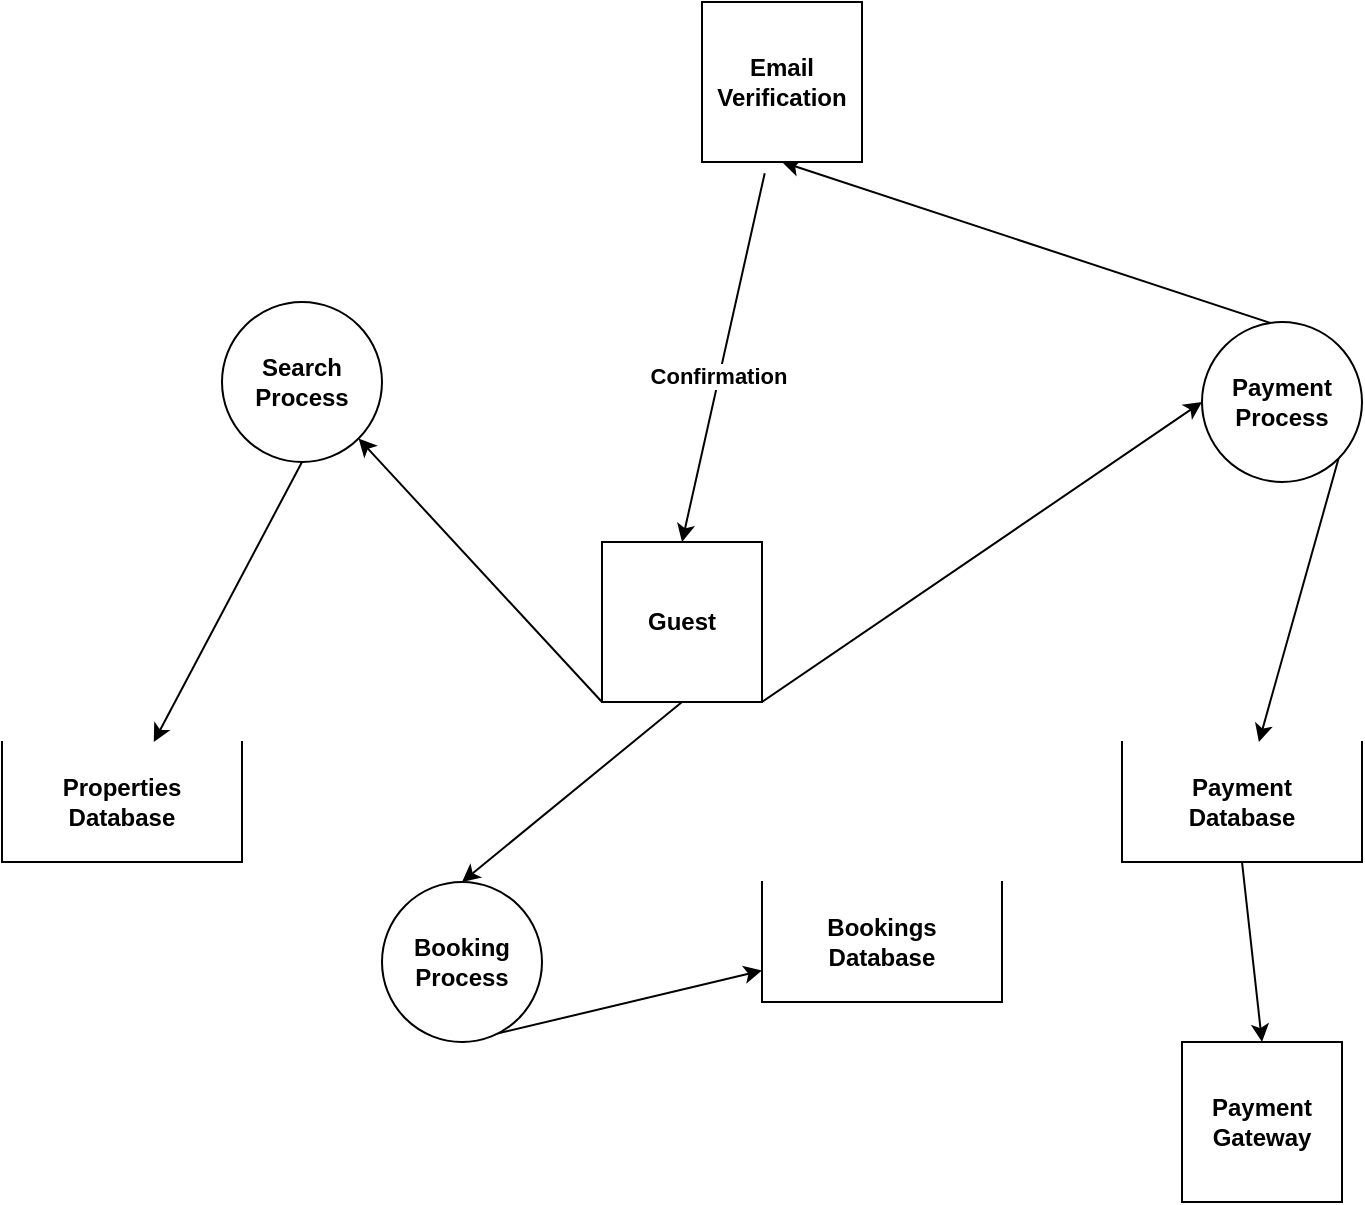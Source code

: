 <mxfile version="28.1.2">
  <diagram name="Page-1" id="ESckblY4qrmDCxvkxFEI">
    <mxGraphModel dx="1280" dy="680" grid="1" gridSize="10" guides="1" tooltips="1" connect="1" arrows="1" fold="1" page="1" pageScale="1" pageWidth="850" pageHeight="1100" math="0" shadow="0">
      <root>
        <mxCell id="0" />
        <mxCell id="1" parent="0" />
        <mxCell id="-ilZWSPBh2E636epSN4n-10" style="rounded=0;orthogonalLoop=1;jettySize=auto;html=1;exitX=0;exitY=1;exitDx=0;exitDy=0;entryX=1;entryY=1;entryDx=0;entryDy=0;" edge="1" parent="1" source="-ilZWSPBh2E636epSN4n-1" target="-ilZWSPBh2E636epSN4n-2">
          <mxGeometry relative="1" as="geometry" />
        </mxCell>
        <mxCell id="-ilZWSPBh2E636epSN4n-12" style="rounded=0;orthogonalLoop=1;jettySize=auto;html=1;exitX=0.5;exitY=1;exitDx=0;exitDy=0;entryX=0.5;entryY=0;entryDx=0;entryDy=0;" edge="1" parent="1" source="-ilZWSPBh2E636epSN4n-1" target="-ilZWSPBh2E636epSN4n-4">
          <mxGeometry relative="1" as="geometry" />
        </mxCell>
        <mxCell id="-ilZWSPBh2E636epSN4n-1" value="&lt;b&gt;Guest&lt;/b&gt;" style="whiteSpace=wrap;html=1;aspect=fixed;" vertex="1" parent="1">
          <mxGeometry x="440" y="370" width="80" height="80" as="geometry" />
        </mxCell>
        <mxCell id="-ilZWSPBh2E636epSN4n-11" style="rounded=0;orthogonalLoop=1;jettySize=auto;html=1;exitX=0.5;exitY=1;exitDx=0;exitDy=0;" edge="1" parent="1" source="-ilZWSPBh2E636epSN4n-2" target="-ilZWSPBh2E636epSN4n-3">
          <mxGeometry relative="1" as="geometry" />
        </mxCell>
        <mxCell id="-ilZWSPBh2E636epSN4n-2" value="&lt;b&gt;Search&lt;br&gt;Process&lt;/b&gt;" style="ellipse;whiteSpace=wrap;html=1;aspect=fixed;" vertex="1" parent="1">
          <mxGeometry x="250" y="250" width="80" height="80" as="geometry" />
        </mxCell>
        <mxCell id="-ilZWSPBh2E636epSN4n-3" value="&lt;b&gt;Properties&lt;br&gt;Database&lt;/b&gt;" style="shape=partialRectangle;whiteSpace=wrap;html=1;bottom=1;right=1;left=1;top=0;fillColor=none;routingCenterX=-0.5;" vertex="1" parent="1">
          <mxGeometry x="140" y="470" width="120" height="60" as="geometry" />
        </mxCell>
        <mxCell id="-ilZWSPBh2E636epSN4n-13" style="rounded=0;orthogonalLoop=1;jettySize=auto;html=1;exitX=0.5;exitY=1;exitDx=0;exitDy=0;" edge="1" parent="1" source="-ilZWSPBh2E636epSN4n-4" target="-ilZWSPBh2E636epSN4n-6">
          <mxGeometry relative="1" as="geometry" />
        </mxCell>
        <mxCell id="-ilZWSPBh2E636epSN4n-4" value="&lt;b&gt;Booking&lt;br&gt;Process&lt;/b&gt;" style="ellipse;whiteSpace=wrap;html=1;aspect=fixed;" vertex="1" parent="1">
          <mxGeometry x="330" y="540" width="80" height="80" as="geometry" />
        </mxCell>
        <mxCell id="-ilZWSPBh2E636epSN4n-15" style="rounded=0;orthogonalLoop=1;jettySize=auto;html=1;exitX=1;exitY=1;exitDx=0;exitDy=0;" edge="1" parent="1" source="-ilZWSPBh2E636epSN4n-5" target="-ilZWSPBh2E636epSN4n-7">
          <mxGeometry relative="1" as="geometry" />
        </mxCell>
        <mxCell id="-ilZWSPBh2E636epSN4n-17" style="rounded=0;orthogonalLoop=1;jettySize=auto;html=1;exitX=1;exitY=0;exitDx=0;exitDy=0;entryX=0.5;entryY=1;entryDx=0;entryDy=0;" edge="1" parent="1" source="-ilZWSPBh2E636epSN4n-5" target="-ilZWSPBh2E636epSN4n-9">
          <mxGeometry relative="1" as="geometry" />
        </mxCell>
        <mxCell id="-ilZWSPBh2E636epSN4n-5" value="&lt;b&gt;Payment&lt;br&gt;Process&lt;/b&gt;" style="ellipse;whiteSpace=wrap;html=1;aspect=fixed;" vertex="1" parent="1">
          <mxGeometry x="740" y="260" width="80" height="80" as="geometry" />
        </mxCell>
        <mxCell id="-ilZWSPBh2E636epSN4n-6" value="&lt;b&gt;Bookings&lt;br&gt;Database&lt;/b&gt;" style="shape=partialRectangle;whiteSpace=wrap;html=1;bottom=1;right=1;left=1;top=0;fillColor=none;routingCenterX=-0.5;" vertex="1" parent="1">
          <mxGeometry x="520" y="540" width="120" height="60" as="geometry" />
        </mxCell>
        <mxCell id="-ilZWSPBh2E636epSN4n-16" style="rounded=0;orthogonalLoop=1;jettySize=auto;html=1;exitX=0.5;exitY=1;exitDx=0;exitDy=0;entryX=0.5;entryY=0;entryDx=0;entryDy=0;" edge="1" parent="1" source="-ilZWSPBh2E636epSN4n-7" target="-ilZWSPBh2E636epSN4n-8">
          <mxGeometry relative="1" as="geometry" />
        </mxCell>
        <mxCell id="-ilZWSPBh2E636epSN4n-7" value="&lt;b&gt;Payment&lt;br&gt;Database&lt;/b&gt;" style="shape=partialRectangle;whiteSpace=wrap;html=1;bottom=1;right=1;left=1;top=0;fillColor=none;routingCenterX=-0.5;" vertex="1" parent="1">
          <mxGeometry x="700" y="470" width="120" height="60" as="geometry" />
        </mxCell>
        <mxCell id="-ilZWSPBh2E636epSN4n-8" value="&lt;b&gt;Payment&lt;br&gt;Gateway&lt;/b&gt;" style="whiteSpace=wrap;html=1;aspect=fixed;" vertex="1" parent="1">
          <mxGeometry x="730" y="620" width="80" height="80" as="geometry" />
        </mxCell>
        <mxCell id="-ilZWSPBh2E636epSN4n-18" style="rounded=0;orthogonalLoop=1;jettySize=auto;html=1;exitX=0.392;exitY=1.07;exitDx=0;exitDy=0;entryX=0.5;entryY=0;entryDx=0;entryDy=0;exitPerimeter=0;" edge="1" parent="1" source="-ilZWSPBh2E636epSN4n-9" target="-ilZWSPBh2E636epSN4n-1">
          <mxGeometry relative="1" as="geometry" />
        </mxCell>
        <mxCell id="-ilZWSPBh2E636epSN4n-19" value="&lt;b&gt;Confirmation&lt;/b&gt;" style="edgeLabel;html=1;align=center;verticalAlign=middle;resizable=0;points=[];" vertex="1" connectable="0" parent="-ilZWSPBh2E636epSN4n-18">
          <mxGeometry x="0.093" y="-1" relative="1" as="geometry">
            <mxPoint as="offset" />
          </mxGeometry>
        </mxCell>
        <mxCell id="-ilZWSPBh2E636epSN4n-9" value="&lt;b&gt;Email Verification&lt;/b&gt;" style="whiteSpace=wrap;html=1;aspect=fixed;" vertex="1" parent="1">
          <mxGeometry x="490" y="100" width="80" height="80" as="geometry" />
        </mxCell>
        <mxCell id="-ilZWSPBh2E636epSN4n-14" style="rounded=0;orthogonalLoop=1;jettySize=auto;html=1;exitX=1;exitY=1;exitDx=0;exitDy=0;entryX=0;entryY=0.5;entryDx=0;entryDy=0;" edge="1" parent="1" source="-ilZWSPBh2E636epSN4n-1" target="-ilZWSPBh2E636epSN4n-5">
          <mxGeometry relative="1" as="geometry" />
        </mxCell>
      </root>
    </mxGraphModel>
  </diagram>
</mxfile>
